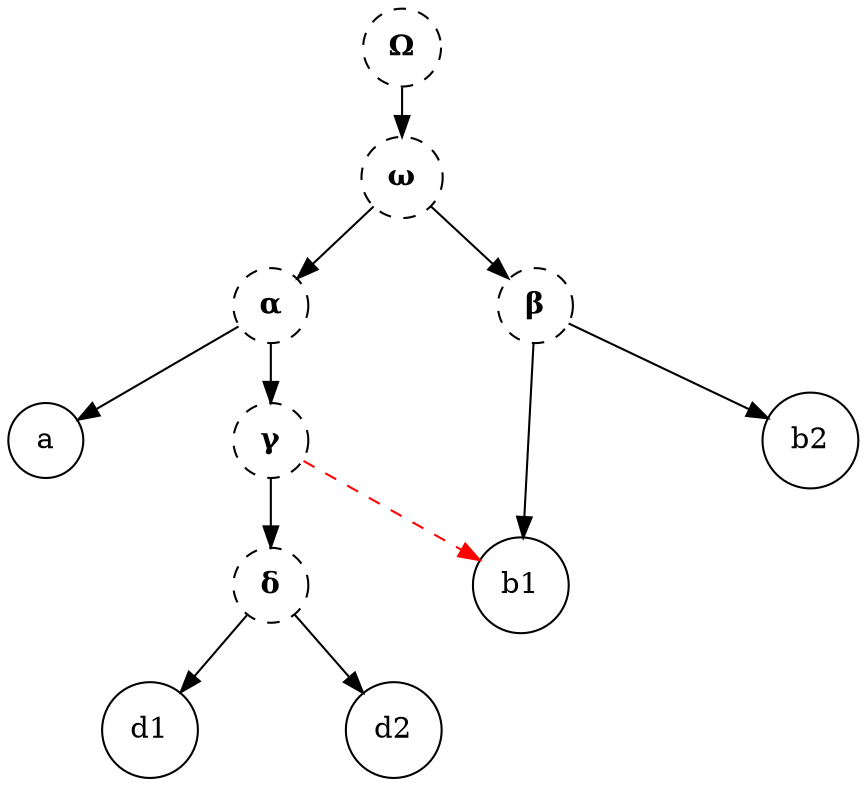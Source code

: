 digraph stemma {
    margin=0;
    node [shape=circle];
    graph [nodesep="1", ranksep="0.3333"];
    0 [label="Ω", style=dashed, fontname="times-bold"];
    1 [label="ω", style=dashed, fontname="times-bold"];
    2 [label="α", style=dashed, fontname="times-bold"];
    3 [label="β", style=dashed, fontname="times-bold"];
    4 [label="a"];
    5 [label="γ", style=dashed, fontname="times-bold"];
    6 [label="b1"];
    7 [label="b2"];
    8 [label="δ", style=dashed, fontname="times-bold"];
    9 [label="d1"];
    10 [label="d2"];
    0 -> 1[style=solid];
    1 -> 2[style=solid];
    1 -> 3[style=solid];
    2 -> 4[style=solid];
    2 -> 5[style=solid];
    3 -> 6[style=solid];
    3 -> 7[style=solid];
    5 -> 6[style=dashed, color=red];
    5 -> 8[style=solid];
    8 -> 9[style=solid];
    8 -> 10[style=solid];
}